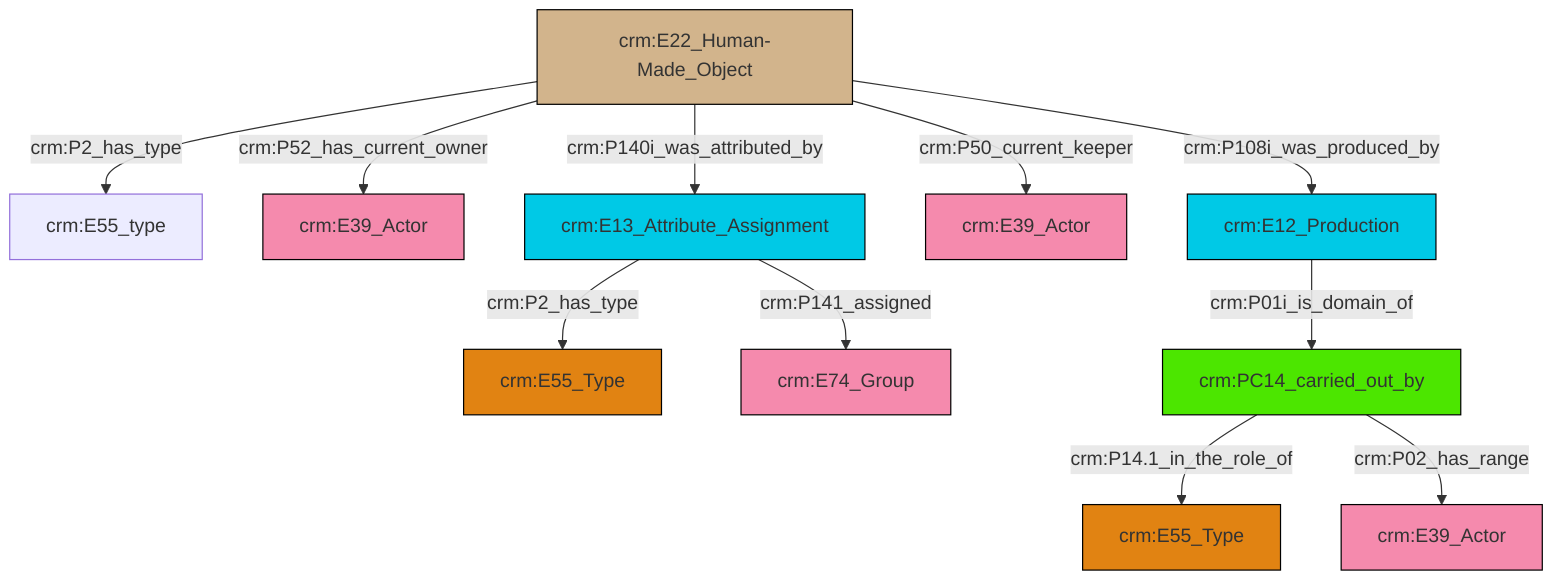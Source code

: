 graph TD
classDef Literal fill:#f2f2f2,stroke:#000000;
classDef CRM_Entity fill:#FFFFFF,stroke:#000000;
classDef Temporal_Entity fill:#00C9E6, stroke:#000000;
classDef Type fill:#E18312, stroke:#000000;
classDef Time-Span fill:#2C9C91, stroke:#000000;
classDef Appellation fill:#FFEB7F, stroke:#000000;
classDef Place fill:#008836, stroke:#000000;
classDef Persistent_Item fill:#B266B2, stroke:#000000;
classDef Conceptual_Object fill:#FFD700, stroke:#000000;
classDef Physical_Thing fill:#D2B48C, stroke:#000000;
classDef Actor fill:#f58aad, stroke:#000000;
classDef PC_Classes fill:#4ce600, stroke:#000000;
classDef Multi fill:#cccccc,stroke:#000000;

7["crm:E22_Human-Made_Object"]:::Physical_Thing -->|crm:P2_has_type| 8["crm:E55_type"]:::Default
7["crm:E22_Human-Made_Object"]:::Physical_Thing -->|crm:P52_has_current_owner| 2["crm:E39_Actor"]:::Actor
9["crm:PC14_carried_out_by"]:::PC_Classes -->|crm:P14.1_in_the_role_of| 10["crm:E55_Type"]:::Type
7["crm:E22_Human-Made_Object"]:::Physical_Thing -->|crm:P140i_was_attributed_by| 11["crm:E13_Attribute_Assignment"]:::Temporal_Entity
9["crm:PC14_carried_out_by"]:::PC_Classes -->|crm:P02_has_range| 13["crm:E39_Actor"]:::Actor
11["crm:E13_Attribute_Assignment"]:::Temporal_Entity -->|crm:P2_has_type| 0["crm:E55_Type"]:::Type
11["crm:E13_Attribute_Assignment"]:::Temporal_Entity -->|crm:P141_assigned| 18["crm:E74_Group"]:::Actor
7["crm:E22_Human-Made_Object"]:::Physical_Thing -->|crm:P50_current_keeper| 5["crm:E39_Actor"]:::Actor
7["crm:E22_Human-Made_Object"]:::Physical_Thing -->|crm:P108i_was_produced_by| 19["crm:E12_Production"]:::Temporal_Entity
19["crm:E12_Production"]:::Temporal_Entity -->|crm:P01i_is_domain_of| 9["crm:PC14_carried_out_by"]:::PC_Classes